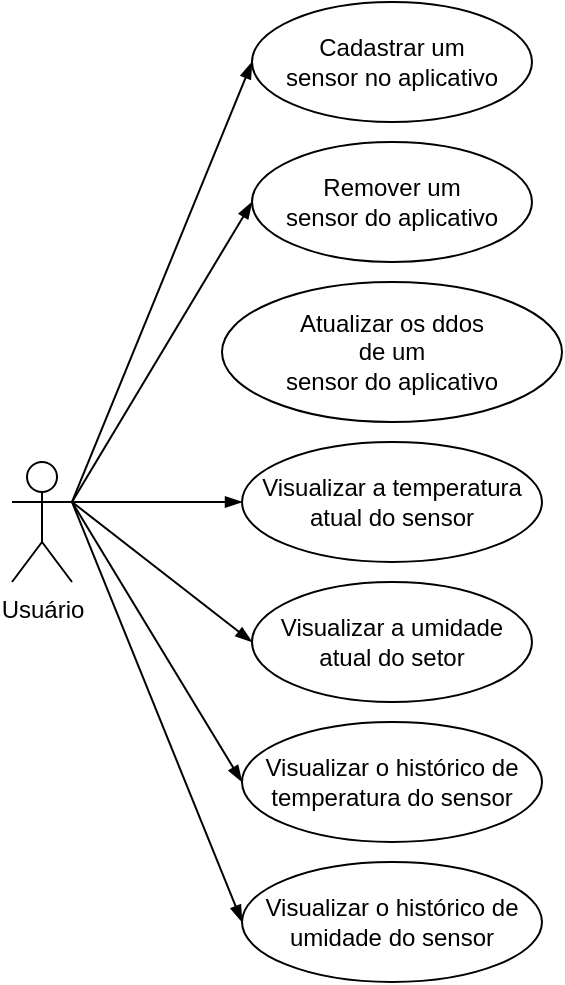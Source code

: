 <mxfile version="20.6.0" type="github">
  <diagram id="OUnZG2sQSTLyandpwI3y" name="Página-1">
    <mxGraphModel dx="976" dy="566" grid="1" gridSize="10" guides="1" tooltips="1" connect="1" arrows="1" fold="1" page="1" pageScale="1" pageWidth="827" pageHeight="1169" math="0" shadow="0">
      <root>
        <mxCell id="0" />
        <mxCell id="1" parent="0" />
        <mxCell id="RitfqCKXOSJUJVownwWm-9" style="rounded=0;orthogonalLoop=1;jettySize=auto;html=1;exitX=1;exitY=0.333;exitDx=0;exitDy=0;exitPerimeter=0;entryX=0;entryY=0.5;entryDx=0;entryDy=0;endArrow=blockThin;endFill=1;" edge="1" parent="1" source="RitfqCKXOSJUJVownwWm-1" target="RitfqCKXOSJUJVownwWm-5">
          <mxGeometry relative="1" as="geometry" />
        </mxCell>
        <mxCell id="RitfqCKXOSJUJVownwWm-10" style="rounded=0;orthogonalLoop=1;jettySize=auto;html=1;exitX=1;exitY=0.333;exitDx=0;exitDy=0;exitPerimeter=0;entryX=0;entryY=0.5;entryDx=0;entryDy=0;endArrow=blockThin;endFill=1;" edge="1" parent="1" source="RitfqCKXOSJUJVownwWm-1" target="RitfqCKXOSJUJVownwWm-4">
          <mxGeometry relative="1" as="geometry" />
        </mxCell>
        <mxCell id="RitfqCKXOSJUJVownwWm-11" style="edgeStyle=none;rounded=0;orthogonalLoop=1;jettySize=auto;html=1;exitX=1;exitY=0.333;exitDx=0;exitDy=0;exitPerimeter=0;entryX=0;entryY=0.5;entryDx=0;entryDy=0;endArrow=blockThin;endFill=1;" edge="1" parent="1" source="RitfqCKXOSJUJVownwWm-1" target="RitfqCKXOSJUJVownwWm-7">
          <mxGeometry relative="1" as="geometry" />
        </mxCell>
        <mxCell id="RitfqCKXOSJUJVownwWm-13" style="edgeStyle=none;rounded=0;orthogonalLoop=1;jettySize=auto;html=1;exitX=1;exitY=0.333;exitDx=0;exitDy=0;exitPerimeter=0;entryX=0;entryY=0.5;entryDx=0;entryDy=0;endArrow=blockThin;endFill=1;" edge="1" parent="1" source="RitfqCKXOSJUJVownwWm-1" target="RitfqCKXOSJUJVownwWm-12">
          <mxGeometry relative="1" as="geometry" />
        </mxCell>
        <mxCell id="RitfqCKXOSJUJVownwWm-16" style="edgeStyle=none;rounded=0;orthogonalLoop=1;jettySize=auto;html=1;exitX=1;exitY=0.333;exitDx=0;exitDy=0;exitPerimeter=0;entryX=0;entryY=0.5;entryDx=0;entryDy=0;endArrow=blockThin;endFill=1;" edge="1" parent="1" source="RitfqCKXOSJUJVownwWm-1" target="RitfqCKXOSJUJVownwWm-15">
          <mxGeometry relative="1" as="geometry" />
        </mxCell>
        <mxCell id="RitfqCKXOSJUJVownwWm-18" style="edgeStyle=none;rounded=0;orthogonalLoop=1;jettySize=auto;html=1;exitX=1;exitY=0.333;exitDx=0;exitDy=0;exitPerimeter=0;entryX=0;entryY=0.5;entryDx=0;entryDy=0;endArrow=blockThin;endFill=1;" edge="1" parent="1" source="RitfqCKXOSJUJVownwWm-1" target="RitfqCKXOSJUJVownwWm-17">
          <mxGeometry relative="1" as="geometry" />
        </mxCell>
        <mxCell id="RitfqCKXOSJUJVownwWm-1" value="Usuário" style="shape=umlActor;verticalLabelPosition=bottom;verticalAlign=top;html=1;" vertex="1" parent="1">
          <mxGeometry x="40" y="230" width="30" height="60" as="geometry" />
        </mxCell>
        <mxCell id="RitfqCKXOSJUJVownwWm-4" value="&lt;div&gt;Cadastrar um&lt;/div&gt;&lt;div&gt;sensor no aplicativo&lt;br&gt;&lt;/div&gt;" style="ellipse;whiteSpace=wrap;html=1;" vertex="1" parent="1">
          <mxGeometry x="160" width="140" height="60" as="geometry" />
        </mxCell>
        <mxCell id="RitfqCKXOSJUJVownwWm-5" value="Visualizar a temperatura atual do sensor" style="ellipse;whiteSpace=wrap;html=1;" vertex="1" parent="1">
          <mxGeometry x="155" y="220" width="150" height="60" as="geometry" />
        </mxCell>
        <mxCell id="RitfqCKXOSJUJVownwWm-7" value="Visualizar a umidade atual do setor" style="ellipse;whiteSpace=wrap;html=1;" vertex="1" parent="1">
          <mxGeometry x="160" y="290" width="140" height="60" as="geometry" />
        </mxCell>
        <mxCell id="RitfqCKXOSJUJVownwWm-12" value="&lt;div&gt;Remover um&lt;/div&gt;&lt;div&gt;sensor do aplicativo&lt;br&gt;&lt;/div&gt;" style="ellipse;whiteSpace=wrap;html=1;" vertex="1" parent="1">
          <mxGeometry x="160" y="70" width="140" height="60" as="geometry" />
        </mxCell>
        <mxCell id="RitfqCKXOSJUJVownwWm-14" value="&lt;div&gt;Atualizar os ddos&lt;/div&gt;&lt;div&gt;de um&lt;/div&gt;&lt;div&gt;sensor do aplicativo&lt;br&gt;&lt;/div&gt;" style="ellipse;whiteSpace=wrap;html=1;" vertex="1" parent="1">
          <mxGeometry x="145" y="140" width="170" height="70" as="geometry" />
        </mxCell>
        <mxCell id="RitfqCKXOSJUJVownwWm-15" value="Visualizar o histórico de temperatura do sensor" style="ellipse;whiteSpace=wrap;html=1;" vertex="1" parent="1">
          <mxGeometry x="155" y="360" width="150" height="60" as="geometry" />
        </mxCell>
        <mxCell id="RitfqCKXOSJUJVownwWm-17" value="Visualizar o histórico de umidade do sensor" style="ellipse;whiteSpace=wrap;html=1;" vertex="1" parent="1">
          <mxGeometry x="155" y="430" width="150" height="60" as="geometry" />
        </mxCell>
      </root>
    </mxGraphModel>
  </diagram>
</mxfile>
